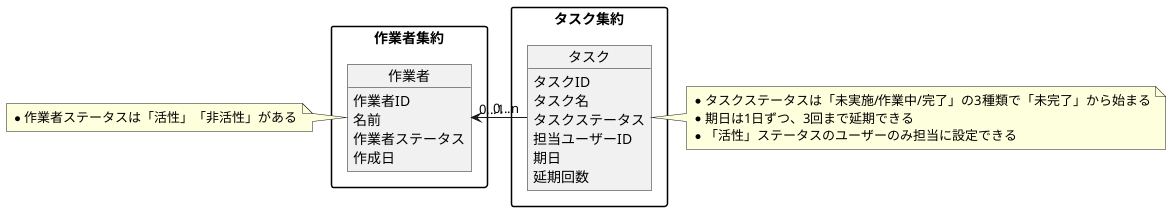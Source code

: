 @startuml NiziProject
skinparam PackageStyle rectangle

package 作業者集約 {
    object 作業者 {
        作業者ID
        名前
        作業者ステータス
        作成日
    }
}

note left of 作業者
    * 作業者ステータスは「活性」「非活性」がある
end note

package タスク集約 {
    object タスク {
        タスクID
        タスク名
        タスクステータス
        担当ユーザーID
        期日
        延期回数
    }
}

note right of タスク
    * タスクステータスは「未実施/作業中/完了」の3種類で「未完了」から始まる
    * 期日は1日ずつ、3回まで延期できる
    * 「活性」ステータスのユーザーのみ担当に設定できる
end note

タスク "0...n" -right-> "0...1" 作業者
